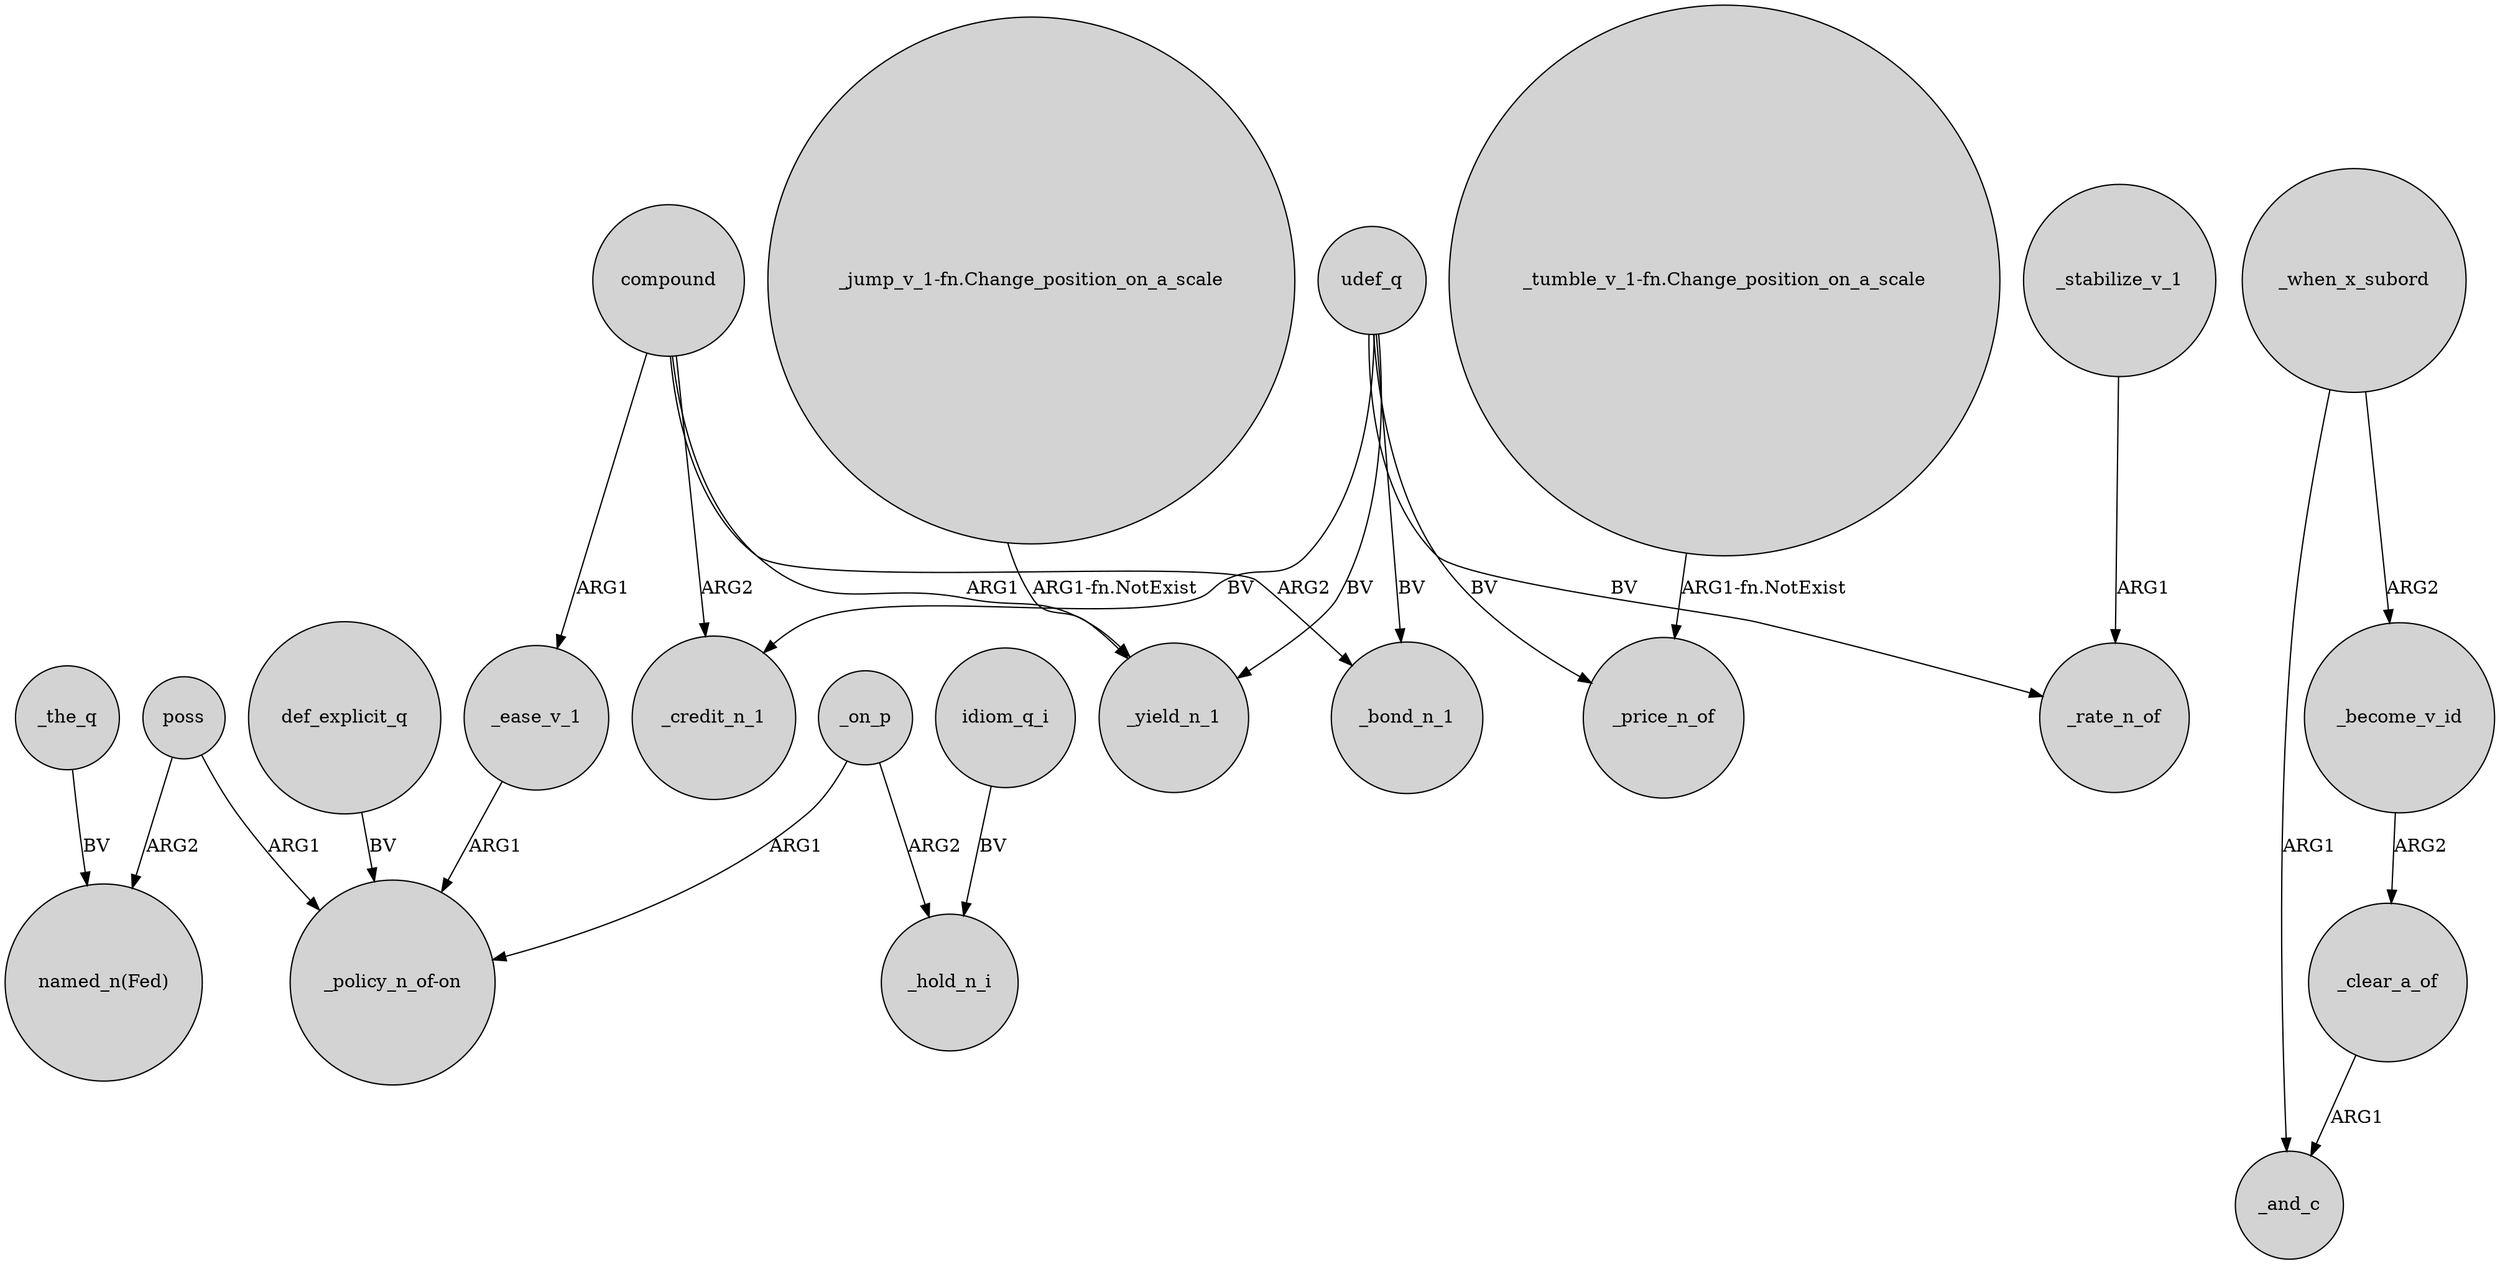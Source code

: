 digraph {
	node [shape=circle style=filled]
	_the_q -> "named_n(Fed)" [label=BV]
	poss -> "named_n(Fed)" [label=ARG2]
	udef_q -> _price_n_of [label=BV]
	udef_q -> _credit_n_1 [label=BV]
	compound -> _credit_n_1 [label=ARG2]
	compound -> _yield_n_1 [label=ARG1]
	udef_q -> _rate_n_of [label=BV]
	poss -> "_policy_n_of-on" [label=ARG1]
	"_tumble_v_1-fn.Change_position_on_a_scale" -> _price_n_of [label="ARG1-fn.NotExist"]
	_on_p -> _hold_n_i [label=ARG2]
	compound -> _ease_v_1 [label=ARG1]
	_clear_a_of -> _and_c [label=ARG1]
	def_explicit_q -> "_policy_n_of-on" [label=BV]
	_become_v_id -> _clear_a_of [label=ARG2]
	udef_q -> _bond_n_1 [label=BV]
	_when_x_subord -> _and_c [label=ARG1]
	"_jump_v_1-fn.Change_position_on_a_scale" -> _yield_n_1 [label="ARG1-fn.NotExist"]
	_stabilize_v_1 -> _rate_n_of [label=ARG1]
	idiom_q_i -> _hold_n_i [label=BV]
	_when_x_subord -> _become_v_id [label=ARG2]
	compound -> _bond_n_1 [label=ARG2]
	_on_p -> "_policy_n_of-on" [label=ARG1]
	udef_q -> _yield_n_1 [label=BV]
	_ease_v_1 -> "_policy_n_of-on" [label=ARG1]
}
